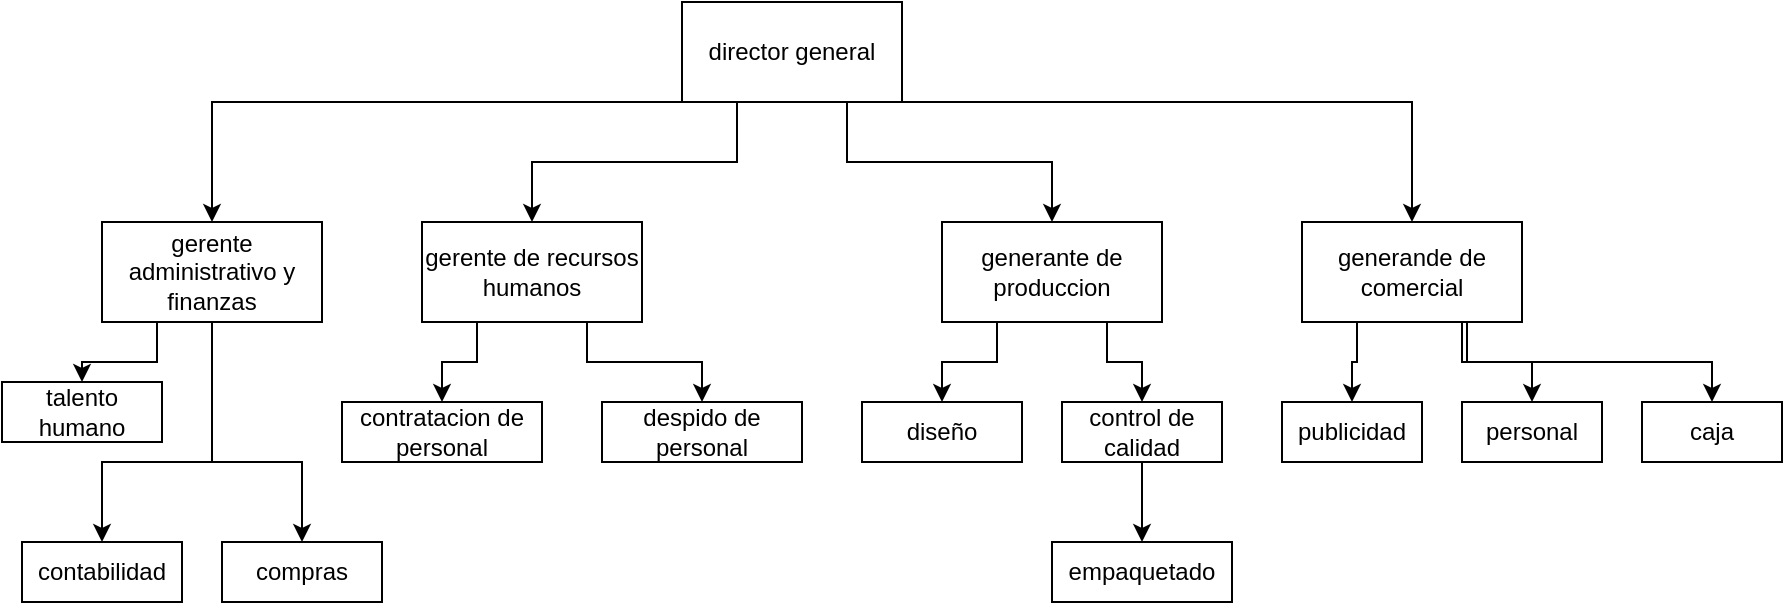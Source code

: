 <mxfile version="24.2.5" type="device">
  <diagram name="Página-1" id="wxZWzIIc-c0A0FPKVz4X">
    <mxGraphModel dx="794" dy="519" grid="1" gridSize="10" guides="1" tooltips="1" connect="1" arrows="1" fold="1" page="0" pageScale="1" pageWidth="827" pageHeight="1169" math="0" shadow="0">
      <root>
        <mxCell id="0" />
        <mxCell id="1" parent="0" />
        <mxCell id="ygJckMb3QuwIp7w0Lwf_-8" style="edgeStyle=orthogonalEdgeStyle;rounded=0;orthogonalLoop=1;jettySize=auto;html=1;exitX=0.75;exitY=1;exitDx=0;exitDy=0;entryX=0.5;entryY=0;entryDx=0;entryDy=0;" edge="1" parent="1" source="ygJckMb3QuwIp7w0Lwf_-1" target="ygJckMb3QuwIp7w0Lwf_-3">
          <mxGeometry relative="1" as="geometry" />
        </mxCell>
        <mxCell id="ygJckMb3QuwIp7w0Lwf_-9" style="edgeStyle=orthogonalEdgeStyle;rounded=0;orthogonalLoop=1;jettySize=auto;html=1;exitX=1;exitY=1;exitDx=0;exitDy=0;entryX=0.5;entryY=0;entryDx=0;entryDy=0;" edge="1" parent="1" source="ygJckMb3QuwIp7w0Lwf_-1" target="ygJckMb3QuwIp7w0Lwf_-6">
          <mxGeometry relative="1" as="geometry">
            <Array as="points">
              <mxPoint x="705" y="100" />
            </Array>
          </mxGeometry>
        </mxCell>
        <mxCell id="ygJckMb3QuwIp7w0Lwf_-10" style="edgeStyle=orthogonalEdgeStyle;rounded=0;orthogonalLoop=1;jettySize=auto;html=1;exitX=0.25;exitY=1;exitDx=0;exitDy=0;entryX=0.5;entryY=0;entryDx=0;entryDy=0;" edge="1" parent="1" source="ygJckMb3QuwIp7w0Lwf_-1" target="ygJckMb3QuwIp7w0Lwf_-4">
          <mxGeometry relative="1" as="geometry" />
        </mxCell>
        <mxCell id="ygJckMb3QuwIp7w0Lwf_-11" style="edgeStyle=orthogonalEdgeStyle;rounded=0;orthogonalLoop=1;jettySize=auto;html=1;exitX=0;exitY=1;exitDx=0;exitDy=0;entryX=0.5;entryY=0;entryDx=0;entryDy=0;" edge="1" parent="1" source="ygJckMb3QuwIp7w0Lwf_-1" target="ygJckMb3QuwIp7w0Lwf_-5">
          <mxGeometry relative="1" as="geometry">
            <Array as="points">
              <mxPoint x="105" y="100" />
            </Array>
          </mxGeometry>
        </mxCell>
        <mxCell id="ygJckMb3QuwIp7w0Lwf_-1" value="director general" style="rounded=0;whiteSpace=wrap;html=1;" vertex="1" parent="1">
          <mxGeometry x="340" y="50" width="110" height="50" as="geometry" />
        </mxCell>
        <mxCell id="ygJckMb3QuwIp7w0Lwf_-22" style="edgeStyle=orthogonalEdgeStyle;rounded=0;orthogonalLoop=1;jettySize=auto;html=1;exitX=0.25;exitY=1;exitDx=0;exitDy=0;entryX=0.5;entryY=0;entryDx=0;entryDy=0;" edge="1" parent="1" source="ygJckMb3QuwIp7w0Lwf_-3" target="ygJckMb3QuwIp7w0Lwf_-21">
          <mxGeometry relative="1" as="geometry" />
        </mxCell>
        <mxCell id="ygJckMb3QuwIp7w0Lwf_-25" style="edgeStyle=orthogonalEdgeStyle;rounded=0;orthogonalLoop=1;jettySize=auto;html=1;exitX=0.75;exitY=1;exitDx=0;exitDy=0;entryX=0.5;entryY=0;entryDx=0;entryDy=0;" edge="1" parent="1" source="ygJckMb3QuwIp7w0Lwf_-3" target="ygJckMb3QuwIp7w0Lwf_-23">
          <mxGeometry relative="1" as="geometry" />
        </mxCell>
        <mxCell id="ygJckMb3QuwIp7w0Lwf_-3" value="generante de produccion&lt;span style=&quot;color: rgba(0, 0, 0, 0); font-family: monospace; font-size: 0px; text-align: start; text-wrap: nowrap;&quot;&gt;%3CmxGraphModel%3E%3Croot%3E%3CmxCell%20id%3D%220%22%2F%3E%3CmxCell%20id%3D%221%22%20parent%3D%220%22%2F%3E%3CmxCell%20id%3D%222%22%20value%3D%22director%20general%22%20style%3D%22rounded%3D0%3BwhiteSpace%3Dwrap%3Bhtml%3D1%3B%22%20vertex%3D%221%22%20parent%3D%221%22%3E%3CmxGeometry%20x%3D%22340%22%20y%3D%2250%22%20width%3D%22110%22%20height%3D%2250%22%20as%3D%22geometry%22%2F%3E%3C%2FmxCell%3E%3C%2Froot%3E%3C%2FmxGraphModel%3E&lt;/span&gt;" style="rounded=0;whiteSpace=wrap;html=1;" vertex="1" parent="1">
          <mxGeometry x="470" y="160" width="110" height="50" as="geometry" />
        </mxCell>
        <mxCell id="ygJckMb3QuwIp7w0Lwf_-19" style="edgeStyle=orthogonalEdgeStyle;rounded=0;orthogonalLoop=1;jettySize=auto;html=1;exitX=0.25;exitY=1;exitDx=0;exitDy=0;entryX=0.5;entryY=0;entryDx=0;entryDy=0;" edge="1" parent="1" source="ygJckMb3QuwIp7w0Lwf_-4" target="ygJckMb3QuwIp7w0Lwf_-17">
          <mxGeometry relative="1" as="geometry" />
        </mxCell>
        <mxCell id="ygJckMb3QuwIp7w0Lwf_-20" style="edgeStyle=orthogonalEdgeStyle;rounded=0;orthogonalLoop=1;jettySize=auto;html=1;exitX=0.75;exitY=1;exitDx=0;exitDy=0;entryX=0.5;entryY=0;entryDx=0;entryDy=0;" edge="1" parent="1" source="ygJckMb3QuwIp7w0Lwf_-4" target="ygJckMb3QuwIp7w0Lwf_-18">
          <mxGeometry relative="1" as="geometry" />
        </mxCell>
        <mxCell id="ygJckMb3QuwIp7w0Lwf_-4" value="gerente de recursos humanos" style="rounded=0;whiteSpace=wrap;html=1;" vertex="1" parent="1">
          <mxGeometry x="210" y="160" width="110" height="50" as="geometry" />
        </mxCell>
        <mxCell id="ygJckMb3QuwIp7w0Lwf_-12" style="edgeStyle=orthogonalEdgeStyle;rounded=0;orthogonalLoop=1;jettySize=auto;html=1;exitX=0.25;exitY=1;exitDx=0;exitDy=0;entryX=0.5;entryY=0;entryDx=0;entryDy=0;" edge="1" parent="1" source="ygJckMb3QuwIp7w0Lwf_-5" target="ygJckMb3QuwIp7w0Lwf_-7">
          <mxGeometry relative="1" as="geometry" />
        </mxCell>
        <mxCell id="ygJckMb3QuwIp7w0Lwf_-15" style="edgeStyle=orthogonalEdgeStyle;rounded=0;orthogonalLoop=1;jettySize=auto;html=1;exitX=0.5;exitY=1;exitDx=0;exitDy=0;entryX=0.5;entryY=0;entryDx=0;entryDy=0;" edge="1" parent="1" source="ygJckMb3QuwIp7w0Lwf_-5" target="ygJckMb3QuwIp7w0Lwf_-13">
          <mxGeometry relative="1" as="geometry">
            <Array as="points">
              <mxPoint x="105" y="280" />
              <mxPoint x="50" y="280" />
            </Array>
          </mxGeometry>
        </mxCell>
        <mxCell id="ygJckMb3QuwIp7w0Lwf_-16" style="edgeStyle=orthogonalEdgeStyle;rounded=0;orthogonalLoop=1;jettySize=auto;html=1;exitX=0.75;exitY=1;exitDx=0;exitDy=0;entryX=0.5;entryY=0;entryDx=0;entryDy=0;" edge="1" parent="1" source="ygJckMb3QuwIp7w0Lwf_-5" target="ygJckMb3QuwIp7w0Lwf_-14">
          <mxGeometry relative="1" as="geometry">
            <Array as="points">
              <mxPoint x="105" y="210" />
              <mxPoint x="105" y="280" />
              <mxPoint x="150" y="280" />
            </Array>
          </mxGeometry>
        </mxCell>
        <mxCell id="ygJckMb3QuwIp7w0Lwf_-5" value="gerente administrativo y finanzas" style="rounded=0;whiteSpace=wrap;html=1;" vertex="1" parent="1">
          <mxGeometry x="50" y="160" width="110" height="50" as="geometry" />
        </mxCell>
        <mxCell id="ygJckMb3QuwIp7w0Lwf_-28" style="edgeStyle=orthogonalEdgeStyle;rounded=0;orthogonalLoop=1;jettySize=auto;html=1;exitX=0.25;exitY=1;exitDx=0;exitDy=0;entryX=0.5;entryY=0;entryDx=0;entryDy=0;" edge="1" parent="1" source="ygJckMb3QuwIp7w0Lwf_-6" target="ygJckMb3QuwIp7w0Lwf_-27">
          <mxGeometry relative="1" as="geometry" />
        </mxCell>
        <mxCell id="ygJckMb3QuwIp7w0Lwf_-31" style="edgeStyle=orthogonalEdgeStyle;rounded=0;orthogonalLoop=1;jettySize=auto;html=1;exitX=0.75;exitY=1;exitDx=0;exitDy=0;entryX=0.5;entryY=0;entryDx=0;entryDy=0;" edge="1" parent="1" source="ygJckMb3QuwIp7w0Lwf_-6" target="ygJckMb3QuwIp7w0Lwf_-29">
          <mxGeometry relative="1" as="geometry" />
        </mxCell>
        <mxCell id="ygJckMb3QuwIp7w0Lwf_-32" style="edgeStyle=orthogonalEdgeStyle;rounded=0;orthogonalLoop=1;jettySize=auto;html=1;exitX=1;exitY=1;exitDx=0;exitDy=0;entryX=0.5;entryY=0;entryDx=0;entryDy=0;" edge="1" parent="1" source="ygJckMb3QuwIp7w0Lwf_-6" target="ygJckMb3QuwIp7w0Lwf_-30">
          <mxGeometry relative="1" as="geometry">
            <Array as="points">
              <mxPoint x="730" y="210" />
              <mxPoint x="730" y="230" />
              <mxPoint x="855" y="230" />
            </Array>
          </mxGeometry>
        </mxCell>
        <mxCell id="ygJckMb3QuwIp7w0Lwf_-6" value="generande de comercial&lt;span style=&quot;color: rgba(0, 0, 0, 0); font-family: monospace; font-size: 0px; text-align: start; text-wrap: nowrap;&quot;&gt;%3CmxGraphModel%3E%3Croot%3E%3CmxCell%20id%3D%220%22%2F%3E%3CmxCell%20id%3D%221%22%20parent%3D%220%22%2F%3E%3CmxCell%20id%3D%222%22%20value%3D%22director%20general%22%20style%3D%22rounded%3D0%3BwhiteSpace%3Dwrap%3Bhtml%3D1%3B%22%20vertex%3D%221%22%20parent%3D%221%22%3E%3CmxGeometry%20x%3D%22340%22%20y%3D%2250%22%20width%3D%22110%22%20height%3D%2250%22%20as%3D%22geometry%22%2F%3E%3C%2FmxCell%3E%3C%2Froot%3E%3C%2FmxGraphModel%3E&lt;/span&gt;" style="rounded=0;whiteSpace=wrap;html=1;" vertex="1" parent="1">
          <mxGeometry x="650" y="160" width="110" height="50" as="geometry" />
        </mxCell>
        <mxCell id="ygJckMb3QuwIp7w0Lwf_-7" value="talento humano" style="rounded=0;whiteSpace=wrap;html=1;" vertex="1" parent="1">
          <mxGeometry y="240" width="80" height="30" as="geometry" />
        </mxCell>
        <mxCell id="ygJckMb3QuwIp7w0Lwf_-13" value="contabilidad" style="rounded=0;whiteSpace=wrap;html=1;" vertex="1" parent="1">
          <mxGeometry x="10" y="320" width="80" height="30" as="geometry" />
        </mxCell>
        <mxCell id="ygJckMb3QuwIp7w0Lwf_-14" value="compras" style="rounded=0;whiteSpace=wrap;html=1;" vertex="1" parent="1">
          <mxGeometry x="110" y="320" width="80" height="30" as="geometry" />
        </mxCell>
        <mxCell id="ygJckMb3QuwIp7w0Lwf_-17" value="contratacion de personal" style="rounded=0;whiteSpace=wrap;html=1;" vertex="1" parent="1">
          <mxGeometry x="170" y="250" width="100" height="30" as="geometry" />
        </mxCell>
        <mxCell id="ygJckMb3QuwIp7w0Lwf_-18" value="despido de personal" style="rounded=0;whiteSpace=wrap;html=1;" vertex="1" parent="1">
          <mxGeometry x="300" y="250" width="100" height="30" as="geometry" />
        </mxCell>
        <mxCell id="ygJckMb3QuwIp7w0Lwf_-21" value="diseño" style="rounded=0;whiteSpace=wrap;html=1;" vertex="1" parent="1">
          <mxGeometry x="430" y="250" width="80" height="30" as="geometry" />
        </mxCell>
        <mxCell id="ygJckMb3QuwIp7w0Lwf_-26" style="edgeStyle=orthogonalEdgeStyle;rounded=0;orthogonalLoop=1;jettySize=auto;html=1;exitX=0.5;exitY=1;exitDx=0;exitDy=0;entryX=0.5;entryY=0;entryDx=0;entryDy=0;" edge="1" parent="1" source="ygJckMb3QuwIp7w0Lwf_-23" target="ygJckMb3QuwIp7w0Lwf_-24">
          <mxGeometry relative="1" as="geometry" />
        </mxCell>
        <mxCell id="ygJckMb3QuwIp7w0Lwf_-23" value="control de calidad" style="rounded=0;whiteSpace=wrap;html=1;" vertex="1" parent="1">
          <mxGeometry x="530" y="250" width="80" height="30" as="geometry" />
        </mxCell>
        <mxCell id="ygJckMb3QuwIp7w0Lwf_-24" value="empaquetado" style="rounded=0;whiteSpace=wrap;html=1;" vertex="1" parent="1">
          <mxGeometry x="525" y="320" width="90" height="30" as="geometry" />
        </mxCell>
        <mxCell id="ygJckMb3QuwIp7w0Lwf_-27" value="publicidad" style="rounded=0;whiteSpace=wrap;html=1;" vertex="1" parent="1">
          <mxGeometry x="640" y="250" width="70" height="30" as="geometry" />
        </mxCell>
        <mxCell id="ygJckMb3QuwIp7w0Lwf_-29" value="personal" style="rounded=0;whiteSpace=wrap;html=1;" vertex="1" parent="1">
          <mxGeometry x="730" y="250" width="70" height="30" as="geometry" />
        </mxCell>
        <mxCell id="ygJckMb3QuwIp7w0Lwf_-30" value="caja" style="rounded=0;whiteSpace=wrap;html=1;" vertex="1" parent="1">
          <mxGeometry x="820" y="250" width="70" height="30" as="geometry" />
        </mxCell>
      </root>
    </mxGraphModel>
  </diagram>
</mxfile>
